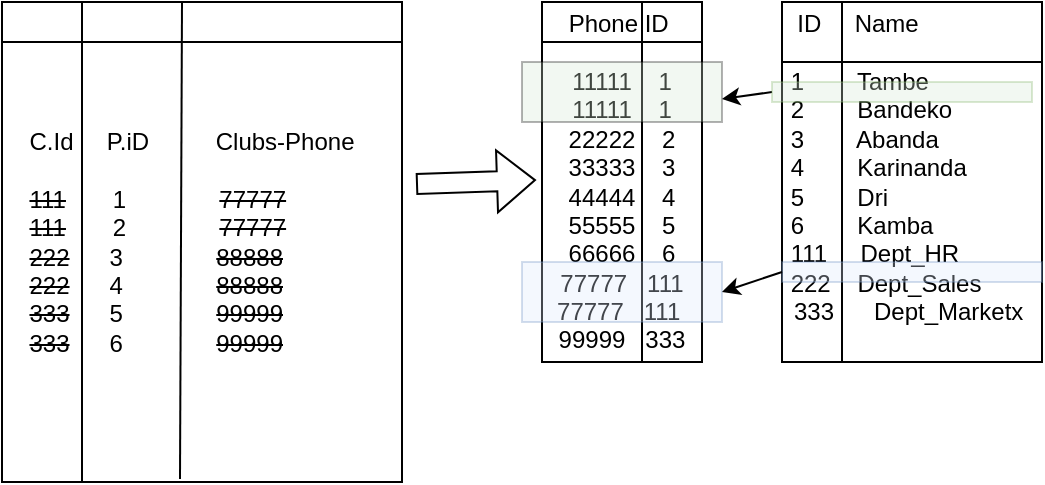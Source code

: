 <mxfile version="24.8.3">
  <diagram name="Page-1" id="XOkjp1cbz1iF0P1AoOvy">
    <mxGraphModel dx="602" dy="279" grid="0" gridSize="10" guides="1" tooltips="1" connect="1" arrows="1" fold="1" page="1" pageScale="1" pageWidth="850" pageHeight="1100" math="0" shadow="0">
      <root>
        <mxCell id="0" />
        <mxCell id="1" parent="0" />
        <mxCell id="RqhHFiK4DaIbMHFHuE9f-5" value="&lt;div align=&quot;justify&quot;&gt;&amp;nbsp; ID&amp;nbsp;&amp;nbsp; &amp;nbsp; Name&lt;/div&gt;&lt;div align=&quot;justify&quot;&gt;&lt;br&gt;&lt;/div&gt;&lt;div align=&quot;justify&quot;&gt;&amp;nbsp;1 &amp;nbsp;&amp;nbsp;&amp;nbsp;&amp;nbsp;&amp;nbsp;&amp;nbsp; Tambe &lt;br&gt;&amp;nbsp;2&amp;nbsp;&amp;nbsp; &amp;nbsp; &amp;nbsp;&amp;nbsp; Bandeko&lt;br&gt;&amp;nbsp;3&amp;nbsp;&amp;nbsp; &amp;nbsp; &amp;nbsp;&amp;nbsp; Abanda&lt;br&gt;&amp;nbsp;4&amp;nbsp;&amp;nbsp; &amp;nbsp; &amp;nbsp;&amp;nbsp; Karinanda&lt;br&gt;&amp;nbsp;5&amp;nbsp;&amp;nbsp; &amp;nbsp; &amp;nbsp;&amp;nbsp; Dri&lt;/div&gt;&lt;div align=&quot;justify&quot;&gt;&amp;nbsp;6&amp;nbsp;&amp;nbsp;&amp;nbsp;&amp;nbsp;&amp;nbsp;&amp;nbsp;&amp;nbsp; Kamba&lt;br&gt;&lt;/div&gt;&lt;div align=&quot;justify&quot;&gt;&amp;nbsp;111 &amp;nbsp;&amp;nbsp;&amp;nbsp; Dept_HR&lt;/div&gt;&lt;div align=&quot;justify&quot;&gt;&amp;nbsp;222 &amp;nbsp;&amp;nbsp; Dept_Sales&lt;/div&gt;&lt;div align=&quot;justify&quot;&gt;&amp;nbsp;333 &amp;nbsp;&amp;nbsp; Dept_Marketx&amp;nbsp;&amp;nbsp; &amp;nbsp;&amp;nbsp; &lt;br&gt;&lt;/div&gt;" style="shape=internalStorage;whiteSpace=wrap;html=1;backgroundOutline=1;dx=30;dy=30;" parent="1" vertex="1">
          <mxGeometry x="430" y="40" width="130" height="180" as="geometry" />
        </mxCell>
        <mxCell id="RqhHFiK4DaIbMHFHuE9f-6" value="&lt;div&gt;Phone ID&amp;nbsp;&lt;/div&gt;&lt;div&gt;&lt;br&gt;&lt;/div&gt;&lt;div&gt;11111&amp;nbsp;&amp;nbsp;&amp;nbsp; 1 11111&amp;nbsp;&amp;nbsp;&amp;nbsp; 1&lt;br&gt;&lt;/div&gt;22222&amp;nbsp;&amp;nbsp;&amp;nbsp; 2&lt;br&gt;33333&amp;nbsp;&amp;nbsp;&amp;nbsp; 3&lt;br&gt;44444&amp;nbsp;&amp;nbsp;&amp;nbsp; 4&lt;br&gt;&lt;div&gt;55555&amp;nbsp;&amp;nbsp;&amp;nbsp; 5&lt;/div&gt;&lt;div&gt;66666&amp;nbsp;&amp;nbsp;&amp;nbsp; 6&lt;/div&gt;&lt;div&gt;&amp;nbsp; 77777&amp;nbsp;&amp;nbsp; 111&amp;nbsp;&amp;nbsp; 77777&amp;nbsp;&amp;nbsp; 111&amp;nbsp; 99999 &amp;nbsp; 333&lt;br&gt;&lt;/div&gt;" style="shape=internalStorage;whiteSpace=wrap;html=1;backgroundOutline=1;dx=50;dy=20;" parent="1" vertex="1">
          <mxGeometry x="310" y="40" width="80" height="180" as="geometry" />
        </mxCell>
        <mxCell id="RqhHFiK4DaIbMHFHuE9f-7" value="&lt;div align=&quot;justify&quot;&gt;C.Id &amp;nbsp; &amp;nbsp; P.iD &amp;nbsp; &amp;nbsp; &amp;nbsp; &amp;nbsp;&amp;nbsp; Clubs-Phone&amp;nbsp;&amp;nbsp;&amp;nbsp; &lt;br&gt;&lt;/div&gt;&lt;div align=&quot;justify&quot;&gt;&lt;br&gt;&lt;/div&gt;&lt;div align=&quot;justify&quot;&gt;&lt;strike&gt;111&lt;/strike&gt;&amp;nbsp;&amp;nbsp;&amp;nbsp; &amp;nbsp;&amp;nbsp; 1&amp;nbsp;&amp;nbsp;&amp;nbsp;&amp;nbsp;&amp;nbsp;&amp;nbsp;&amp;nbsp;&amp;nbsp;&amp;nbsp; &amp;nbsp; &amp;nbsp; &lt;strike&gt;77777&lt;/strike&gt;&lt;br&gt;&lt;/div&gt;&lt;div align=&quot;justify&quot;&gt;&lt;strike&gt;111&lt;/strike&gt; &amp;nbsp;&amp;nbsp;&amp;nbsp; &amp;nbsp; 2 &amp;nbsp;&amp;nbsp; &amp;nbsp; &amp;nbsp; &amp;nbsp; &amp;nbsp; &amp;nbsp; &lt;strike&gt;77777&lt;br&gt;222&lt;/strike&gt;&amp;nbsp; &amp;nbsp;&amp;nbsp;&amp;nbsp; 3&amp;nbsp;&amp;nbsp;&amp;nbsp; &amp;nbsp; &amp;nbsp; &amp;nbsp; &amp;nbsp; &amp;nbsp; &lt;strike&gt;88888&lt;/strike&gt;&lt;br&gt;&lt;strike&gt;222&lt;/strike&gt;&amp;nbsp;&amp;nbsp;&amp;nbsp;&amp;nbsp;&amp;nbsp; 4 &amp;nbsp; &amp;nbsp;&amp;nbsp;&amp;nbsp;&amp;nbsp;&amp;nbsp;&amp;nbsp;&amp;nbsp;&amp;nbsp;&amp;nbsp;&amp;nbsp; &lt;strike&gt;88888&lt;/strike&gt;&lt;br&gt;&lt;strike&gt;333&lt;/strike&gt; &amp;nbsp;&amp;nbsp;&amp;nbsp;&amp;nbsp; 5&amp;nbsp;&amp;nbsp; &amp;nbsp; &amp;nbsp; &amp;nbsp; &amp;nbsp; &amp;nbsp;&amp;nbsp; &lt;strike&gt;99999&lt;/strike&gt;&lt;br&gt;&lt;strike&gt;333&lt;/strike&gt; &amp;nbsp;&amp;nbsp;&amp;nbsp;&amp;nbsp; 6 &amp;nbsp; &amp;nbsp; &amp;nbsp; &amp;nbsp;&amp;nbsp; &amp;nbsp;&amp;nbsp;&amp;nbsp; &lt;strike&gt;99999&lt;/strike&gt;&lt;br&gt;&lt;/div&gt;" style="shape=internalStorage;whiteSpace=wrap;html=1;backgroundOutline=1;dx=40;dy=20;" parent="1" vertex="1">
          <mxGeometry x="40" y="40" width="200" height="240" as="geometry" />
        </mxCell>
        <mxCell id="RqhHFiK4DaIbMHFHuE9f-9" value="" style="endArrow=none;html=1;rounded=0;exitX=0.445;exitY=0.994;exitDx=0;exitDy=0;exitPerimeter=0;" parent="1" source="RqhHFiK4DaIbMHFHuE9f-7" edge="1">
          <mxGeometry width="50" height="50" relative="1" as="geometry">
            <mxPoint x="130" y="160" as="sourcePoint" />
            <mxPoint x="130" y="40" as="targetPoint" />
          </mxGeometry>
        </mxCell>
        <mxCell id="-NmnWtVq6lU5C43_mMeo-4" value="" style="rounded=0;whiteSpace=wrap;html=1;fillColor=#D5E8D4;gradientColor=none;opacity=30;" vertex="1" parent="1">
          <mxGeometry x="300" y="70" width="100" height="30" as="geometry" />
        </mxCell>
        <mxCell id="-NmnWtVq6lU5C43_mMeo-10" value="" style="rounded=0;whiteSpace=wrap;html=1;fillColor=#dae8fc;opacity=30;strokeColor=#6c8ebf;" vertex="1" parent="1">
          <mxGeometry x="300" y="170" width="100" height="30" as="geometry" />
        </mxCell>
        <mxCell id="-NmnWtVq6lU5C43_mMeo-13" value="" style="rounded=0;whiteSpace=wrap;html=1;fillColor=#dae8fc;strokeColor=#6c8ebf;opacity=30;" vertex="1" parent="1">
          <mxGeometry x="430" y="170" width="130" height="10" as="geometry" />
        </mxCell>
        <mxCell id="-NmnWtVq6lU5C43_mMeo-15" value="" style="endArrow=classic;html=1;rounded=0;entryX=1;entryY=0.5;entryDx=0;entryDy=0;exitX=0;exitY=0.75;exitDx=0;exitDy=0;" edge="1" parent="1" source="RqhHFiK4DaIbMHFHuE9f-5" target="-NmnWtVq6lU5C43_mMeo-10">
          <mxGeometry width="50" height="50" relative="1" as="geometry">
            <mxPoint x="360" y="290" as="sourcePoint" />
            <mxPoint x="410" y="240" as="targetPoint" />
          </mxGeometry>
        </mxCell>
        <mxCell id="-NmnWtVq6lU5C43_mMeo-16" value="" style="endArrow=classic;html=1;rounded=0;entryX=1;entryY=0.5;entryDx=0;entryDy=0;exitX=0;exitY=0.5;exitDx=0;exitDy=0;" edge="1" parent="1" source="-NmnWtVq6lU5C43_mMeo-17">
          <mxGeometry width="50" height="50" relative="1" as="geometry">
            <mxPoint x="460" y="90" as="sourcePoint" />
            <mxPoint x="400" y="88.5" as="targetPoint" />
          </mxGeometry>
        </mxCell>
        <mxCell id="-NmnWtVq6lU5C43_mMeo-17" value="" style="rounded=0;whiteSpace=wrap;html=1;fillColor=#d5e8d4;strokeColor=#82b366;opacity=30;" vertex="1" parent="1">
          <mxGeometry x="425" y="80" width="130" height="10" as="geometry" />
        </mxCell>
        <mxCell id="-NmnWtVq6lU5C43_mMeo-18" value="" style="shape=flexArrow;endArrow=classic;html=1;rounded=0;exitX=0.98;exitY=0.383;exitDx=0;exitDy=0;exitPerimeter=0;" edge="1" parent="1">
          <mxGeometry width="50" height="50" relative="1" as="geometry">
            <mxPoint x="247" y="130.96" as="sourcePoint" />
            <mxPoint x="307" y="129.04" as="targetPoint" />
          </mxGeometry>
        </mxCell>
      </root>
    </mxGraphModel>
  </diagram>
</mxfile>
